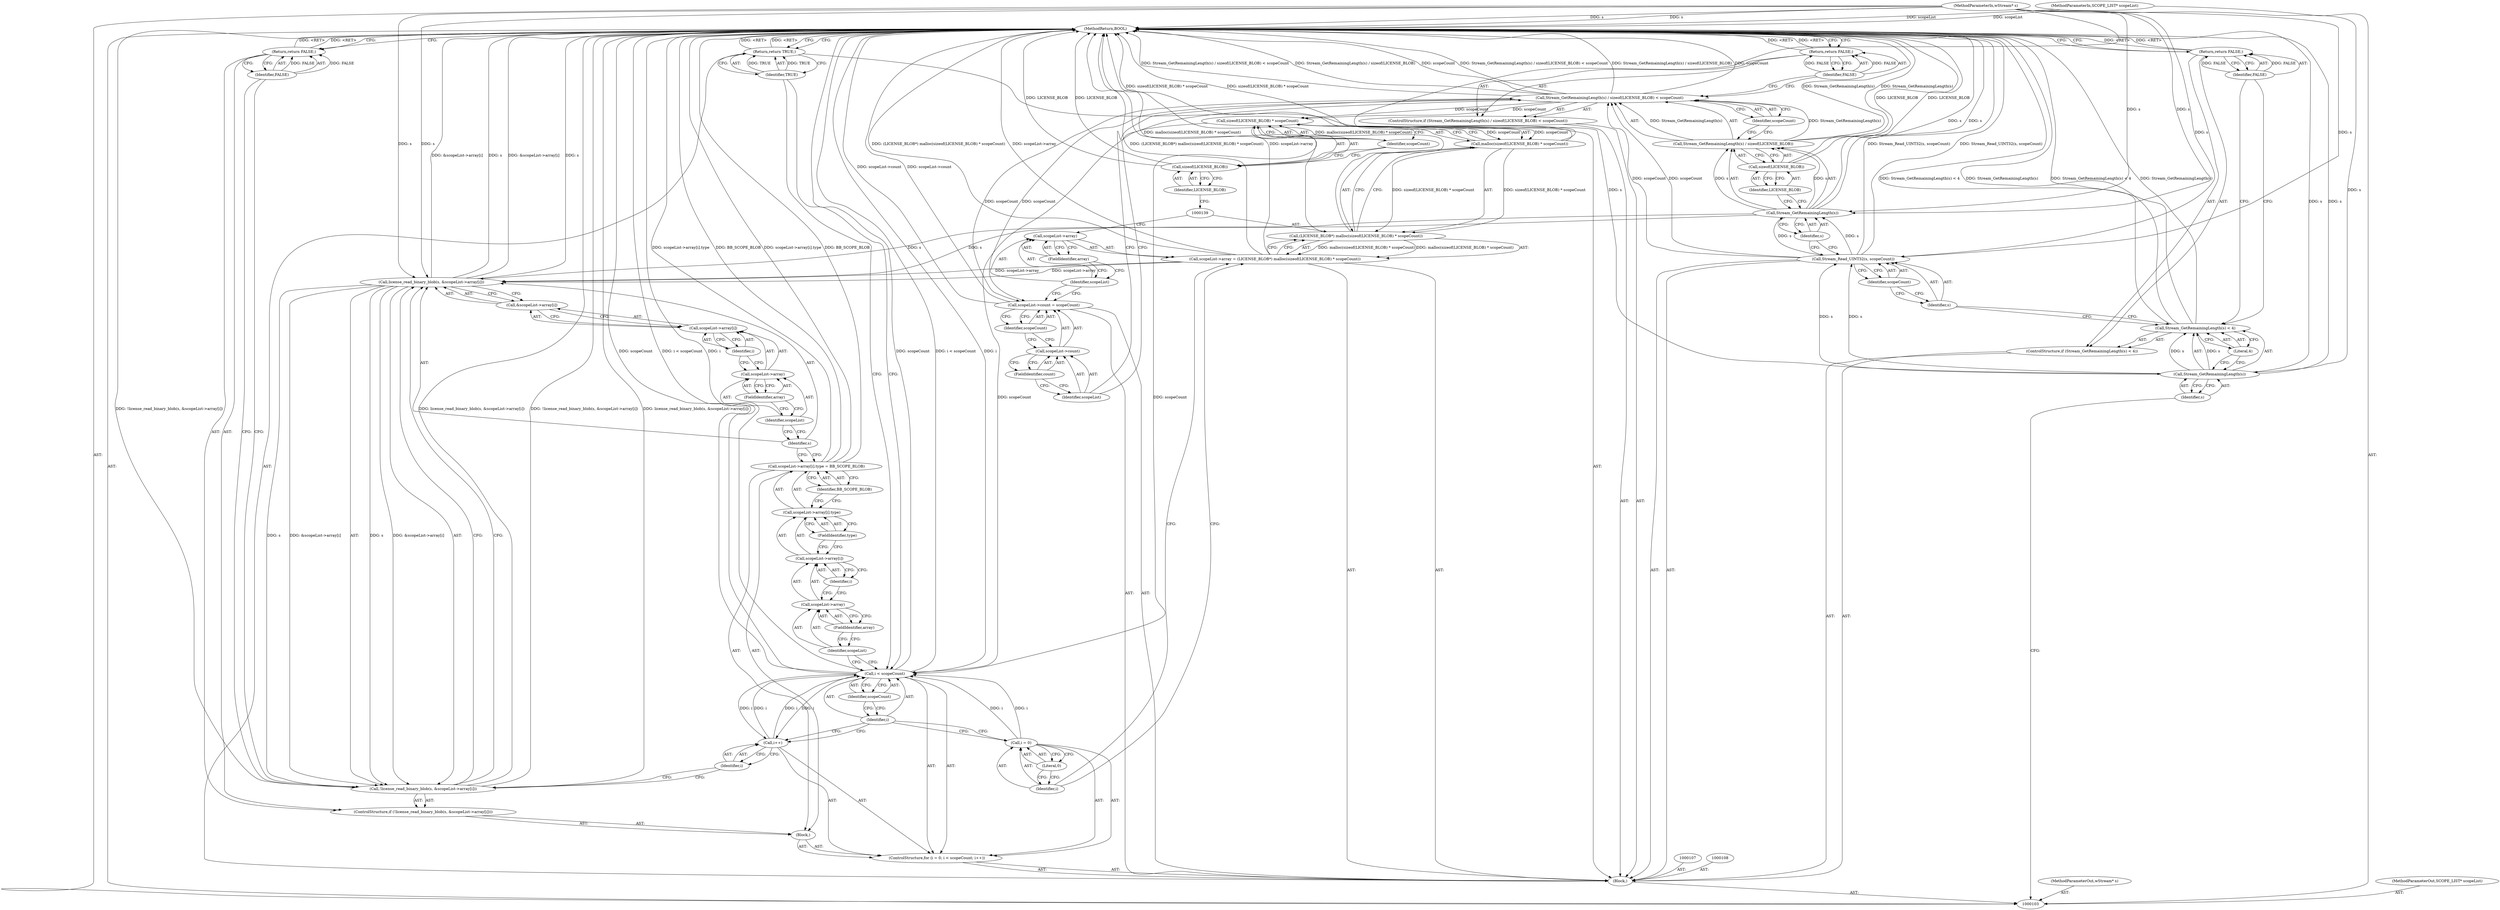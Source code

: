digraph "0_FreeRDP_e2745807c4c3e0a590c0f69a9b655dc74ebaa03e" {
"1000178" [label="(MethodReturn,BOOL)"];
"1000104" [label="(MethodParameterIn,wStream* s)"];
"1000261" [label="(MethodParameterOut,wStream* s)"];
"1000105" [label="(MethodParameterIn,SCOPE_LIST* scopeList)"];
"1000262" [label="(MethodParameterOut,SCOPE_LIST* scopeList)"];
"1000120" [label="(Call,Stream_GetRemainingLength(s) / sizeof(LICENSE_BLOB) < scopeCount)"];
"1000121" [label="(Call,Stream_GetRemainingLength(s) / sizeof(LICENSE_BLOB))"];
"1000122" [label="(Call,Stream_GetRemainingLength(s))"];
"1000123" [label="(Identifier,s)"];
"1000124" [label="(Call,sizeof(LICENSE_BLOB))"];
"1000125" [label="(Identifier,LICENSE_BLOB)"];
"1000126" [label="(Identifier,scopeCount)"];
"1000119" [label="(ControlStructure,if (Stream_GetRemainingLength(s) / sizeof(LICENSE_BLOB) < scopeCount))"];
"1000127" [label="(Return,return FALSE;)"];
"1000128" [label="(Identifier,FALSE)"];
"1000132" [label="(FieldIdentifier,count)"];
"1000129" [label="(Call,scopeList->count = scopeCount)"];
"1000130" [label="(Call,scopeList->count)"];
"1000131" [label="(Identifier,scopeList)"];
"1000133" [label="(Identifier,scopeCount)"];
"1000137" [label="(FieldIdentifier,array)"];
"1000134" [label="(Call,scopeList->array = (LICENSE_BLOB*) malloc(sizeof(LICENSE_BLOB) * scopeCount))"];
"1000135" [label="(Call,scopeList->array)"];
"1000136" [label="(Identifier,scopeList)"];
"1000138" [label="(Call,(LICENSE_BLOB*) malloc(sizeof(LICENSE_BLOB) * scopeCount))"];
"1000140" [label="(Call,malloc(sizeof(LICENSE_BLOB) * scopeCount))"];
"1000141" [label="(Call,sizeof(LICENSE_BLOB) * scopeCount)"];
"1000142" [label="(Call,sizeof(LICENSE_BLOB))"];
"1000143" [label="(Identifier,LICENSE_BLOB)"];
"1000144" [label="(Identifier,scopeCount)"];
"1000145" [label="(ControlStructure,for (i = 0; i < scopeCount; i++))"];
"1000148" [label="(Literal,0)"];
"1000149" [label="(Call,i < scopeCount)"];
"1000150" [label="(Identifier,i)"];
"1000151" [label="(Identifier,scopeCount)"];
"1000152" [label="(Call,i++)"];
"1000153" [label="(Identifier,i)"];
"1000146" [label="(Call,i = 0)"];
"1000147" [label="(Identifier,i)"];
"1000154" [label="(Block,)"];
"1000106" [label="(Block,)"];
"1000160" [label="(FieldIdentifier,array)"];
"1000161" [label="(Identifier,i)"];
"1000155" [label="(Call,scopeList->array[i].type = BB_SCOPE_BLOB)"];
"1000156" [label="(Call,scopeList->array[i].type)"];
"1000157" [label="(Call,scopeList->array[i])"];
"1000158" [label="(Call,scopeList->array)"];
"1000159" [label="(Identifier,scopeList)"];
"1000162" [label="(FieldIdentifier,type)"];
"1000163" [label="(Identifier,BB_SCOPE_BLOB)"];
"1000164" [label="(ControlStructure,if (!license_read_binary_blob(s, &scopeList->array[i])))"];
"1000167" [label="(Identifier,s)"];
"1000168" [label="(Call,&scopeList->array[i])"];
"1000169" [label="(Call,scopeList->array[i])"];
"1000170" [label="(Call,scopeList->array)"];
"1000171" [label="(Identifier,scopeList)"];
"1000172" [label="(FieldIdentifier,array)"];
"1000173" [label="(Identifier,i)"];
"1000165" [label="(Call,!license_read_binary_blob(s, &scopeList->array[i]))"];
"1000166" [label="(Call,license_read_binary_blob(s, &scopeList->array[i]))"];
"1000175" [label="(Identifier,FALSE)"];
"1000174" [label="(Return,return FALSE;)"];
"1000176" [label="(Return,return TRUE;)"];
"1000177" [label="(Identifier,TRUE)"];
"1000109" [label="(ControlStructure,if (Stream_GetRemainingLength(s) < 4))"];
"1000112" [label="(Identifier,s)"];
"1000113" [label="(Literal,4)"];
"1000110" [label="(Call,Stream_GetRemainingLength(s) < 4)"];
"1000111" [label="(Call,Stream_GetRemainingLength(s))"];
"1000114" [label="(Return,return FALSE;)"];
"1000115" [label="(Identifier,FALSE)"];
"1000116" [label="(Call,Stream_Read_UINT32(s, scopeCount))"];
"1000117" [label="(Identifier,s)"];
"1000118" [label="(Identifier,scopeCount)"];
"1000178" -> "1000103"  [label="AST: "];
"1000178" -> "1000114"  [label="CFG: "];
"1000178" -> "1000127"  [label="CFG: "];
"1000178" -> "1000174"  [label="CFG: "];
"1000178" -> "1000176"  [label="CFG: "];
"1000127" -> "1000178"  [label="DDG: <RET>"];
"1000124" -> "1000178"  [label="DDG: LICENSE_BLOB"];
"1000149" -> "1000178"  [label="DDG: scopeCount"];
"1000149" -> "1000178"  [label="DDG: i < scopeCount"];
"1000149" -> "1000178"  [label="DDG: i"];
"1000104" -> "1000178"  [label="DDG: s"];
"1000105" -> "1000178"  [label="DDG: scopeList"];
"1000120" -> "1000178"  [label="DDG: Stream_GetRemainingLength(s) / sizeof(LICENSE_BLOB)"];
"1000120" -> "1000178"  [label="DDG: scopeCount"];
"1000120" -> "1000178"  [label="DDG: Stream_GetRemainingLength(s) / sizeof(LICENSE_BLOB) < scopeCount"];
"1000111" -> "1000178"  [label="DDG: s"];
"1000166" -> "1000178"  [label="DDG: &scopeList->array[i]"];
"1000166" -> "1000178"  [label="DDG: s"];
"1000129" -> "1000178"  [label="DDG: scopeList->count"];
"1000122" -> "1000178"  [label="DDG: s"];
"1000140" -> "1000178"  [label="DDG: sizeof(LICENSE_BLOB) * scopeCount"];
"1000165" -> "1000178"  [label="DDG: license_read_binary_blob(s, &scopeList->array[i])"];
"1000165" -> "1000178"  [label="DDG: !license_read_binary_blob(s, &scopeList->array[i])"];
"1000138" -> "1000178"  [label="DDG: malloc(sizeof(LICENSE_BLOB) * scopeCount)"];
"1000134" -> "1000178"  [label="DDG: scopeList->array"];
"1000134" -> "1000178"  [label="DDG: (LICENSE_BLOB*) malloc(sizeof(LICENSE_BLOB) * scopeCount)"];
"1000110" -> "1000178"  [label="DDG: Stream_GetRemainingLength(s) < 4"];
"1000110" -> "1000178"  [label="DDG: Stream_GetRemainingLength(s)"];
"1000142" -> "1000178"  [label="DDG: LICENSE_BLOB"];
"1000121" -> "1000178"  [label="DDG: Stream_GetRemainingLength(s)"];
"1000155" -> "1000178"  [label="DDG: scopeList->array[i].type"];
"1000155" -> "1000178"  [label="DDG: BB_SCOPE_BLOB"];
"1000116" -> "1000178"  [label="DDG: Stream_Read_UINT32(s, scopeCount)"];
"1000114" -> "1000178"  [label="DDG: <RET>"];
"1000174" -> "1000178"  [label="DDG: <RET>"];
"1000176" -> "1000178"  [label="DDG: <RET>"];
"1000104" -> "1000103"  [label="AST: "];
"1000104" -> "1000178"  [label="DDG: s"];
"1000104" -> "1000111"  [label="DDG: s"];
"1000104" -> "1000116"  [label="DDG: s"];
"1000104" -> "1000122"  [label="DDG: s"];
"1000104" -> "1000166"  [label="DDG: s"];
"1000261" -> "1000103"  [label="AST: "];
"1000105" -> "1000103"  [label="AST: "];
"1000105" -> "1000178"  [label="DDG: scopeList"];
"1000262" -> "1000103"  [label="AST: "];
"1000120" -> "1000119"  [label="AST: "];
"1000120" -> "1000126"  [label="CFG: "];
"1000121" -> "1000120"  [label="AST: "];
"1000126" -> "1000120"  [label="AST: "];
"1000128" -> "1000120"  [label="CFG: "];
"1000131" -> "1000120"  [label="CFG: "];
"1000120" -> "1000178"  [label="DDG: Stream_GetRemainingLength(s) / sizeof(LICENSE_BLOB)"];
"1000120" -> "1000178"  [label="DDG: scopeCount"];
"1000120" -> "1000178"  [label="DDG: Stream_GetRemainingLength(s) / sizeof(LICENSE_BLOB) < scopeCount"];
"1000121" -> "1000120"  [label="DDG: Stream_GetRemainingLength(s)"];
"1000116" -> "1000120"  [label="DDG: scopeCount"];
"1000120" -> "1000129"  [label="DDG: scopeCount"];
"1000120" -> "1000141"  [label="DDG: scopeCount"];
"1000121" -> "1000120"  [label="AST: "];
"1000121" -> "1000124"  [label="CFG: "];
"1000122" -> "1000121"  [label="AST: "];
"1000124" -> "1000121"  [label="AST: "];
"1000126" -> "1000121"  [label="CFG: "];
"1000121" -> "1000178"  [label="DDG: Stream_GetRemainingLength(s)"];
"1000121" -> "1000120"  [label="DDG: Stream_GetRemainingLength(s)"];
"1000122" -> "1000121"  [label="DDG: s"];
"1000122" -> "1000121"  [label="AST: "];
"1000122" -> "1000123"  [label="CFG: "];
"1000123" -> "1000122"  [label="AST: "];
"1000125" -> "1000122"  [label="CFG: "];
"1000122" -> "1000178"  [label="DDG: s"];
"1000122" -> "1000121"  [label="DDG: s"];
"1000116" -> "1000122"  [label="DDG: s"];
"1000104" -> "1000122"  [label="DDG: s"];
"1000122" -> "1000166"  [label="DDG: s"];
"1000123" -> "1000122"  [label="AST: "];
"1000123" -> "1000116"  [label="CFG: "];
"1000122" -> "1000123"  [label="CFG: "];
"1000124" -> "1000121"  [label="AST: "];
"1000124" -> "1000125"  [label="CFG: "];
"1000125" -> "1000124"  [label="AST: "];
"1000121" -> "1000124"  [label="CFG: "];
"1000124" -> "1000178"  [label="DDG: LICENSE_BLOB"];
"1000125" -> "1000124"  [label="AST: "];
"1000125" -> "1000122"  [label="CFG: "];
"1000124" -> "1000125"  [label="CFG: "];
"1000126" -> "1000120"  [label="AST: "];
"1000126" -> "1000121"  [label="CFG: "];
"1000120" -> "1000126"  [label="CFG: "];
"1000119" -> "1000106"  [label="AST: "];
"1000120" -> "1000119"  [label="AST: "];
"1000127" -> "1000119"  [label="AST: "];
"1000127" -> "1000119"  [label="AST: "];
"1000127" -> "1000128"  [label="CFG: "];
"1000128" -> "1000127"  [label="AST: "];
"1000178" -> "1000127"  [label="CFG: "];
"1000127" -> "1000178"  [label="DDG: <RET>"];
"1000128" -> "1000127"  [label="DDG: FALSE"];
"1000128" -> "1000127"  [label="AST: "];
"1000128" -> "1000120"  [label="CFG: "];
"1000127" -> "1000128"  [label="CFG: "];
"1000128" -> "1000127"  [label="DDG: FALSE"];
"1000132" -> "1000130"  [label="AST: "];
"1000132" -> "1000131"  [label="CFG: "];
"1000130" -> "1000132"  [label="CFG: "];
"1000129" -> "1000106"  [label="AST: "];
"1000129" -> "1000133"  [label="CFG: "];
"1000130" -> "1000129"  [label="AST: "];
"1000133" -> "1000129"  [label="AST: "];
"1000136" -> "1000129"  [label="CFG: "];
"1000129" -> "1000178"  [label="DDG: scopeList->count"];
"1000120" -> "1000129"  [label="DDG: scopeCount"];
"1000130" -> "1000129"  [label="AST: "];
"1000130" -> "1000132"  [label="CFG: "];
"1000131" -> "1000130"  [label="AST: "];
"1000132" -> "1000130"  [label="AST: "];
"1000133" -> "1000130"  [label="CFG: "];
"1000131" -> "1000130"  [label="AST: "];
"1000131" -> "1000120"  [label="CFG: "];
"1000132" -> "1000131"  [label="CFG: "];
"1000133" -> "1000129"  [label="AST: "];
"1000133" -> "1000130"  [label="CFG: "];
"1000129" -> "1000133"  [label="CFG: "];
"1000137" -> "1000135"  [label="AST: "];
"1000137" -> "1000136"  [label="CFG: "];
"1000135" -> "1000137"  [label="CFG: "];
"1000134" -> "1000106"  [label="AST: "];
"1000134" -> "1000138"  [label="CFG: "];
"1000135" -> "1000134"  [label="AST: "];
"1000138" -> "1000134"  [label="AST: "];
"1000147" -> "1000134"  [label="CFG: "];
"1000134" -> "1000178"  [label="DDG: scopeList->array"];
"1000134" -> "1000178"  [label="DDG: (LICENSE_BLOB*) malloc(sizeof(LICENSE_BLOB) * scopeCount)"];
"1000138" -> "1000134"  [label="DDG: malloc(sizeof(LICENSE_BLOB) * scopeCount)"];
"1000134" -> "1000166"  [label="DDG: scopeList->array"];
"1000135" -> "1000134"  [label="AST: "];
"1000135" -> "1000137"  [label="CFG: "];
"1000136" -> "1000135"  [label="AST: "];
"1000137" -> "1000135"  [label="AST: "];
"1000139" -> "1000135"  [label="CFG: "];
"1000136" -> "1000135"  [label="AST: "];
"1000136" -> "1000129"  [label="CFG: "];
"1000137" -> "1000136"  [label="CFG: "];
"1000138" -> "1000134"  [label="AST: "];
"1000138" -> "1000140"  [label="CFG: "];
"1000139" -> "1000138"  [label="AST: "];
"1000140" -> "1000138"  [label="AST: "];
"1000134" -> "1000138"  [label="CFG: "];
"1000138" -> "1000178"  [label="DDG: malloc(sizeof(LICENSE_BLOB) * scopeCount)"];
"1000138" -> "1000134"  [label="DDG: malloc(sizeof(LICENSE_BLOB) * scopeCount)"];
"1000140" -> "1000138"  [label="DDG: sizeof(LICENSE_BLOB) * scopeCount"];
"1000140" -> "1000138"  [label="AST: "];
"1000140" -> "1000141"  [label="CFG: "];
"1000141" -> "1000140"  [label="AST: "];
"1000138" -> "1000140"  [label="CFG: "];
"1000140" -> "1000178"  [label="DDG: sizeof(LICENSE_BLOB) * scopeCount"];
"1000140" -> "1000138"  [label="DDG: sizeof(LICENSE_BLOB) * scopeCount"];
"1000141" -> "1000140"  [label="DDG: scopeCount"];
"1000141" -> "1000140"  [label="AST: "];
"1000141" -> "1000144"  [label="CFG: "];
"1000142" -> "1000141"  [label="AST: "];
"1000144" -> "1000141"  [label="AST: "];
"1000140" -> "1000141"  [label="CFG: "];
"1000141" -> "1000140"  [label="DDG: scopeCount"];
"1000120" -> "1000141"  [label="DDG: scopeCount"];
"1000141" -> "1000149"  [label="DDG: scopeCount"];
"1000142" -> "1000141"  [label="AST: "];
"1000142" -> "1000143"  [label="CFG: "];
"1000143" -> "1000142"  [label="AST: "];
"1000144" -> "1000142"  [label="CFG: "];
"1000142" -> "1000178"  [label="DDG: LICENSE_BLOB"];
"1000143" -> "1000142"  [label="AST: "];
"1000143" -> "1000139"  [label="CFG: "];
"1000142" -> "1000143"  [label="CFG: "];
"1000144" -> "1000141"  [label="AST: "];
"1000144" -> "1000142"  [label="CFG: "];
"1000141" -> "1000144"  [label="CFG: "];
"1000145" -> "1000106"  [label="AST: "];
"1000146" -> "1000145"  [label="AST: "];
"1000149" -> "1000145"  [label="AST: "];
"1000152" -> "1000145"  [label="AST: "];
"1000154" -> "1000145"  [label="AST: "];
"1000148" -> "1000146"  [label="AST: "];
"1000148" -> "1000147"  [label="CFG: "];
"1000146" -> "1000148"  [label="CFG: "];
"1000149" -> "1000145"  [label="AST: "];
"1000149" -> "1000151"  [label="CFG: "];
"1000150" -> "1000149"  [label="AST: "];
"1000151" -> "1000149"  [label="AST: "];
"1000159" -> "1000149"  [label="CFG: "];
"1000177" -> "1000149"  [label="CFG: "];
"1000149" -> "1000178"  [label="DDG: scopeCount"];
"1000149" -> "1000178"  [label="DDG: i < scopeCount"];
"1000149" -> "1000178"  [label="DDG: i"];
"1000152" -> "1000149"  [label="DDG: i"];
"1000146" -> "1000149"  [label="DDG: i"];
"1000141" -> "1000149"  [label="DDG: scopeCount"];
"1000149" -> "1000152"  [label="DDG: i"];
"1000150" -> "1000149"  [label="AST: "];
"1000150" -> "1000146"  [label="CFG: "];
"1000150" -> "1000152"  [label="CFG: "];
"1000151" -> "1000150"  [label="CFG: "];
"1000151" -> "1000149"  [label="AST: "];
"1000151" -> "1000150"  [label="CFG: "];
"1000149" -> "1000151"  [label="CFG: "];
"1000152" -> "1000145"  [label="AST: "];
"1000152" -> "1000153"  [label="CFG: "];
"1000153" -> "1000152"  [label="AST: "];
"1000150" -> "1000152"  [label="CFG: "];
"1000152" -> "1000149"  [label="DDG: i"];
"1000149" -> "1000152"  [label="DDG: i"];
"1000153" -> "1000152"  [label="AST: "];
"1000153" -> "1000165"  [label="CFG: "];
"1000152" -> "1000153"  [label="CFG: "];
"1000146" -> "1000145"  [label="AST: "];
"1000146" -> "1000148"  [label="CFG: "];
"1000147" -> "1000146"  [label="AST: "];
"1000148" -> "1000146"  [label="AST: "];
"1000150" -> "1000146"  [label="CFG: "];
"1000146" -> "1000149"  [label="DDG: i"];
"1000147" -> "1000146"  [label="AST: "];
"1000147" -> "1000134"  [label="CFG: "];
"1000148" -> "1000147"  [label="CFG: "];
"1000154" -> "1000145"  [label="AST: "];
"1000155" -> "1000154"  [label="AST: "];
"1000164" -> "1000154"  [label="AST: "];
"1000106" -> "1000103"  [label="AST: "];
"1000107" -> "1000106"  [label="AST: "];
"1000108" -> "1000106"  [label="AST: "];
"1000109" -> "1000106"  [label="AST: "];
"1000116" -> "1000106"  [label="AST: "];
"1000119" -> "1000106"  [label="AST: "];
"1000129" -> "1000106"  [label="AST: "];
"1000134" -> "1000106"  [label="AST: "];
"1000145" -> "1000106"  [label="AST: "];
"1000176" -> "1000106"  [label="AST: "];
"1000160" -> "1000158"  [label="AST: "];
"1000160" -> "1000159"  [label="CFG: "];
"1000158" -> "1000160"  [label="CFG: "];
"1000161" -> "1000157"  [label="AST: "];
"1000161" -> "1000158"  [label="CFG: "];
"1000157" -> "1000161"  [label="CFG: "];
"1000155" -> "1000154"  [label="AST: "];
"1000155" -> "1000163"  [label="CFG: "];
"1000156" -> "1000155"  [label="AST: "];
"1000163" -> "1000155"  [label="AST: "];
"1000167" -> "1000155"  [label="CFG: "];
"1000155" -> "1000178"  [label="DDG: scopeList->array[i].type"];
"1000155" -> "1000178"  [label="DDG: BB_SCOPE_BLOB"];
"1000156" -> "1000155"  [label="AST: "];
"1000156" -> "1000162"  [label="CFG: "];
"1000157" -> "1000156"  [label="AST: "];
"1000162" -> "1000156"  [label="AST: "];
"1000163" -> "1000156"  [label="CFG: "];
"1000157" -> "1000156"  [label="AST: "];
"1000157" -> "1000161"  [label="CFG: "];
"1000158" -> "1000157"  [label="AST: "];
"1000161" -> "1000157"  [label="AST: "];
"1000162" -> "1000157"  [label="CFG: "];
"1000158" -> "1000157"  [label="AST: "];
"1000158" -> "1000160"  [label="CFG: "];
"1000159" -> "1000158"  [label="AST: "];
"1000160" -> "1000158"  [label="AST: "];
"1000161" -> "1000158"  [label="CFG: "];
"1000159" -> "1000158"  [label="AST: "];
"1000159" -> "1000149"  [label="CFG: "];
"1000160" -> "1000159"  [label="CFG: "];
"1000162" -> "1000156"  [label="AST: "];
"1000162" -> "1000157"  [label="CFG: "];
"1000156" -> "1000162"  [label="CFG: "];
"1000163" -> "1000155"  [label="AST: "];
"1000163" -> "1000156"  [label="CFG: "];
"1000155" -> "1000163"  [label="CFG: "];
"1000164" -> "1000154"  [label="AST: "];
"1000165" -> "1000164"  [label="AST: "];
"1000174" -> "1000164"  [label="AST: "];
"1000167" -> "1000166"  [label="AST: "];
"1000167" -> "1000155"  [label="CFG: "];
"1000171" -> "1000167"  [label="CFG: "];
"1000168" -> "1000166"  [label="AST: "];
"1000168" -> "1000169"  [label="CFG: "];
"1000169" -> "1000168"  [label="AST: "];
"1000166" -> "1000168"  [label="CFG: "];
"1000169" -> "1000168"  [label="AST: "];
"1000169" -> "1000173"  [label="CFG: "];
"1000170" -> "1000169"  [label="AST: "];
"1000173" -> "1000169"  [label="AST: "];
"1000168" -> "1000169"  [label="CFG: "];
"1000170" -> "1000169"  [label="AST: "];
"1000170" -> "1000172"  [label="CFG: "];
"1000171" -> "1000170"  [label="AST: "];
"1000172" -> "1000170"  [label="AST: "];
"1000173" -> "1000170"  [label="CFG: "];
"1000171" -> "1000170"  [label="AST: "];
"1000171" -> "1000167"  [label="CFG: "];
"1000172" -> "1000171"  [label="CFG: "];
"1000172" -> "1000170"  [label="AST: "];
"1000172" -> "1000171"  [label="CFG: "];
"1000170" -> "1000172"  [label="CFG: "];
"1000173" -> "1000169"  [label="AST: "];
"1000173" -> "1000170"  [label="CFG: "];
"1000169" -> "1000173"  [label="CFG: "];
"1000165" -> "1000164"  [label="AST: "];
"1000165" -> "1000166"  [label="CFG: "];
"1000166" -> "1000165"  [label="AST: "];
"1000175" -> "1000165"  [label="CFG: "];
"1000153" -> "1000165"  [label="CFG: "];
"1000165" -> "1000178"  [label="DDG: license_read_binary_blob(s, &scopeList->array[i])"];
"1000165" -> "1000178"  [label="DDG: !license_read_binary_blob(s, &scopeList->array[i])"];
"1000166" -> "1000165"  [label="DDG: s"];
"1000166" -> "1000165"  [label="DDG: &scopeList->array[i]"];
"1000166" -> "1000165"  [label="AST: "];
"1000166" -> "1000168"  [label="CFG: "];
"1000167" -> "1000166"  [label="AST: "];
"1000168" -> "1000166"  [label="AST: "];
"1000165" -> "1000166"  [label="CFG: "];
"1000166" -> "1000178"  [label="DDG: &scopeList->array[i]"];
"1000166" -> "1000178"  [label="DDG: s"];
"1000166" -> "1000165"  [label="DDG: s"];
"1000166" -> "1000165"  [label="DDG: &scopeList->array[i]"];
"1000122" -> "1000166"  [label="DDG: s"];
"1000104" -> "1000166"  [label="DDG: s"];
"1000134" -> "1000166"  [label="DDG: scopeList->array"];
"1000175" -> "1000174"  [label="AST: "];
"1000175" -> "1000165"  [label="CFG: "];
"1000174" -> "1000175"  [label="CFG: "];
"1000175" -> "1000174"  [label="DDG: FALSE"];
"1000174" -> "1000164"  [label="AST: "];
"1000174" -> "1000175"  [label="CFG: "];
"1000175" -> "1000174"  [label="AST: "];
"1000178" -> "1000174"  [label="CFG: "];
"1000174" -> "1000178"  [label="DDG: <RET>"];
"1000175" -> "1000174"  [label="DDG: FALSE"];
"1000176" -> "1000106"  [label="AST: "];
"1000176" -> "1000177"  [label="CFG: "];
"1000177" -> "1000176"  [label="AST: "];
"1000178" -> "1000176"  [label="CFG: "];
"1000176" -> "1000178"  [label="DDG: <RET>"];
"1000177" -> "1000176"  [label="DDG: TRUE"];
"1000177" -> "1000176"  [label="AST: "];
"1000177" -> "1000149"  [label="CFG: "];
"1000176" -> "1000177"  [label="CFG: "];
"1000177" -> "1000176"  [label="DDG: TRUE"];
"1000109" -> "1000106"  [label="AST: "];
"1000110" -> "1000109"  [label="AST: "];
"1000114" -> "1000109"  [label="AST: "];
"1000112" -> "1000111"  [label="AST: "];
"1000112" -> "1000103"  [label="CFG: "];
"1000111" -> "1000112"  [label="CFG: "];
"1000113" -> "1000110"  [label="AST: "];
"1000113" -> "1000111"  [label="CFG: "];
"1000110" -> "1000113"  [label="CFG: "];
"1000110" -> "1000109"  [label="AST: "];
"1000110" -> "1000113"  [label="CFG: "];
"1000111" -> "1000110"  [label="AST: "];
"1000113" -> "1000110"  [label="AST: "];
"1000115" -> "1000110"  [label="CFG: "];
"1000117" -> "1000110"  [label="CFG: "];
"1000110" -> "1000178"  [label="DDG: Stream_GetRemainingLength(s) < 4"];
"1000110" -> "1000178"  [label="DDG: Stream_GetRemainingLength(s)"];
"1000111" -> "1000110"  [label="DDG: s"];
"1000111" -> "1000110"  [label="AST: "];
"1000111" -> "1000112"  [label="CFG: "];
"1000112" -> "1000111"  [label="AST: "];
"1000113" -> "1000111"  [label="CFG: "];
"1000111" -> "1000178"  [label="DDG: s"];
"1000111" -> "1000110"  [label="DDG: s"];
"1000104" -> "1000111"  [label="DDG: s"];
"1000111" -> "1000116"  [label="DDG: s"];
"1000114" -> "1000109"  [label="AST: "];
"1000114" -> "1000115"  [label="CFG: "];
"1000115" -> "1000114"  [label="AST: "];
"1000178" -> "1000114"  [label="CFG: "];
"1000114" -> "1000178"  [label="DDG: <RET>"];
"1000115" -> "1000114"  [label="DDG: FALSE"];
"1000115" -> "1000114"  [label="AST: "];
"1000115" -> "1000110"  [label="CFG: "];
"1000114" -> "1000115"  [label="CFG: "];
"1000115" -> "1000114"  [label="DDG: FALSE"];
"1000116" -> "1000106"  [label="AST: "];
"1000116" -> "1000118"  [label="CFG: "];
"1000117" -> "1000116"  [label="AST: "];
"1000118" -> "1000116"  [label="AST: "];
"1000123" -> "1000116"  [label="CFG: "];
"1000116" -> "1000178"  [label="DDG: Stream_Read_UINT32(s, scopeCount)"];
"1000111" -> "1000116"  [label="DDG: s"];
"1000104" -> "1000116"  [label="DDG: s"];
"1000116" -> "1000122"  [label="DDG: s"];
"1000116" -> "1000120"  [label="DDG: scopeCount"];
"1000117" -> "1000116"  [label="AST: "];
"1000117" -> "1000110"  [label="CFG: "];
"1000118" -> "1000117"  [label="CFG: "];
"1000118" -> "1000116"  [label="AST: "];
"1000118" -> "1000117"  [label="CFG: "];
"1000116" -> "1000118"  [label="CFG: "];
}
